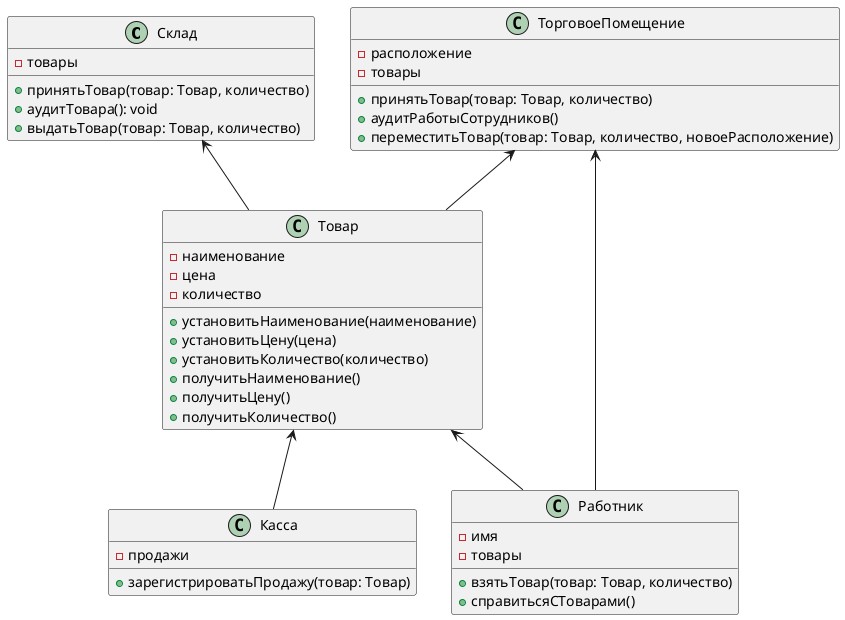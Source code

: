 @startuml
class Склад {
    -товары
    +принятьТовар(товар: Товар, количество)
    +аудитТовара(): void
    +выдатьТовар(товар: Товар, количество)
}

class Товар {
    -наименование
    -цена
    -количество
    +установитьНаименование(наименование)
    +установитьЦену(цена)
    +установитьКоличество(количество)
    +получитьНаименование()
    +получитьЦену()
    +получитьКоличество()
}

class ТорговоеПомещение {
    -расположение
    -товары
    +принятьТовар(товар: Товар, количество)
    +аудитРаботыСотрудников()
    +переместитьТовар(товар: Товар, количество, новоеРасположение)
}

class Работник {
    -имя
    -товары
    +взятьТовар(товар: Товар, количество)
    +справитьсяСТоварами()
}

class Касса {
    -продажи
    +зарегистрироватьПродажу(товар: Товар)
}

Склад <-- Товар
ТорговоеПомещение <-- Товар
ТорговоеПомещение <-- Работник
Товар <-- Работник
Товар <-- Касса
@enduml